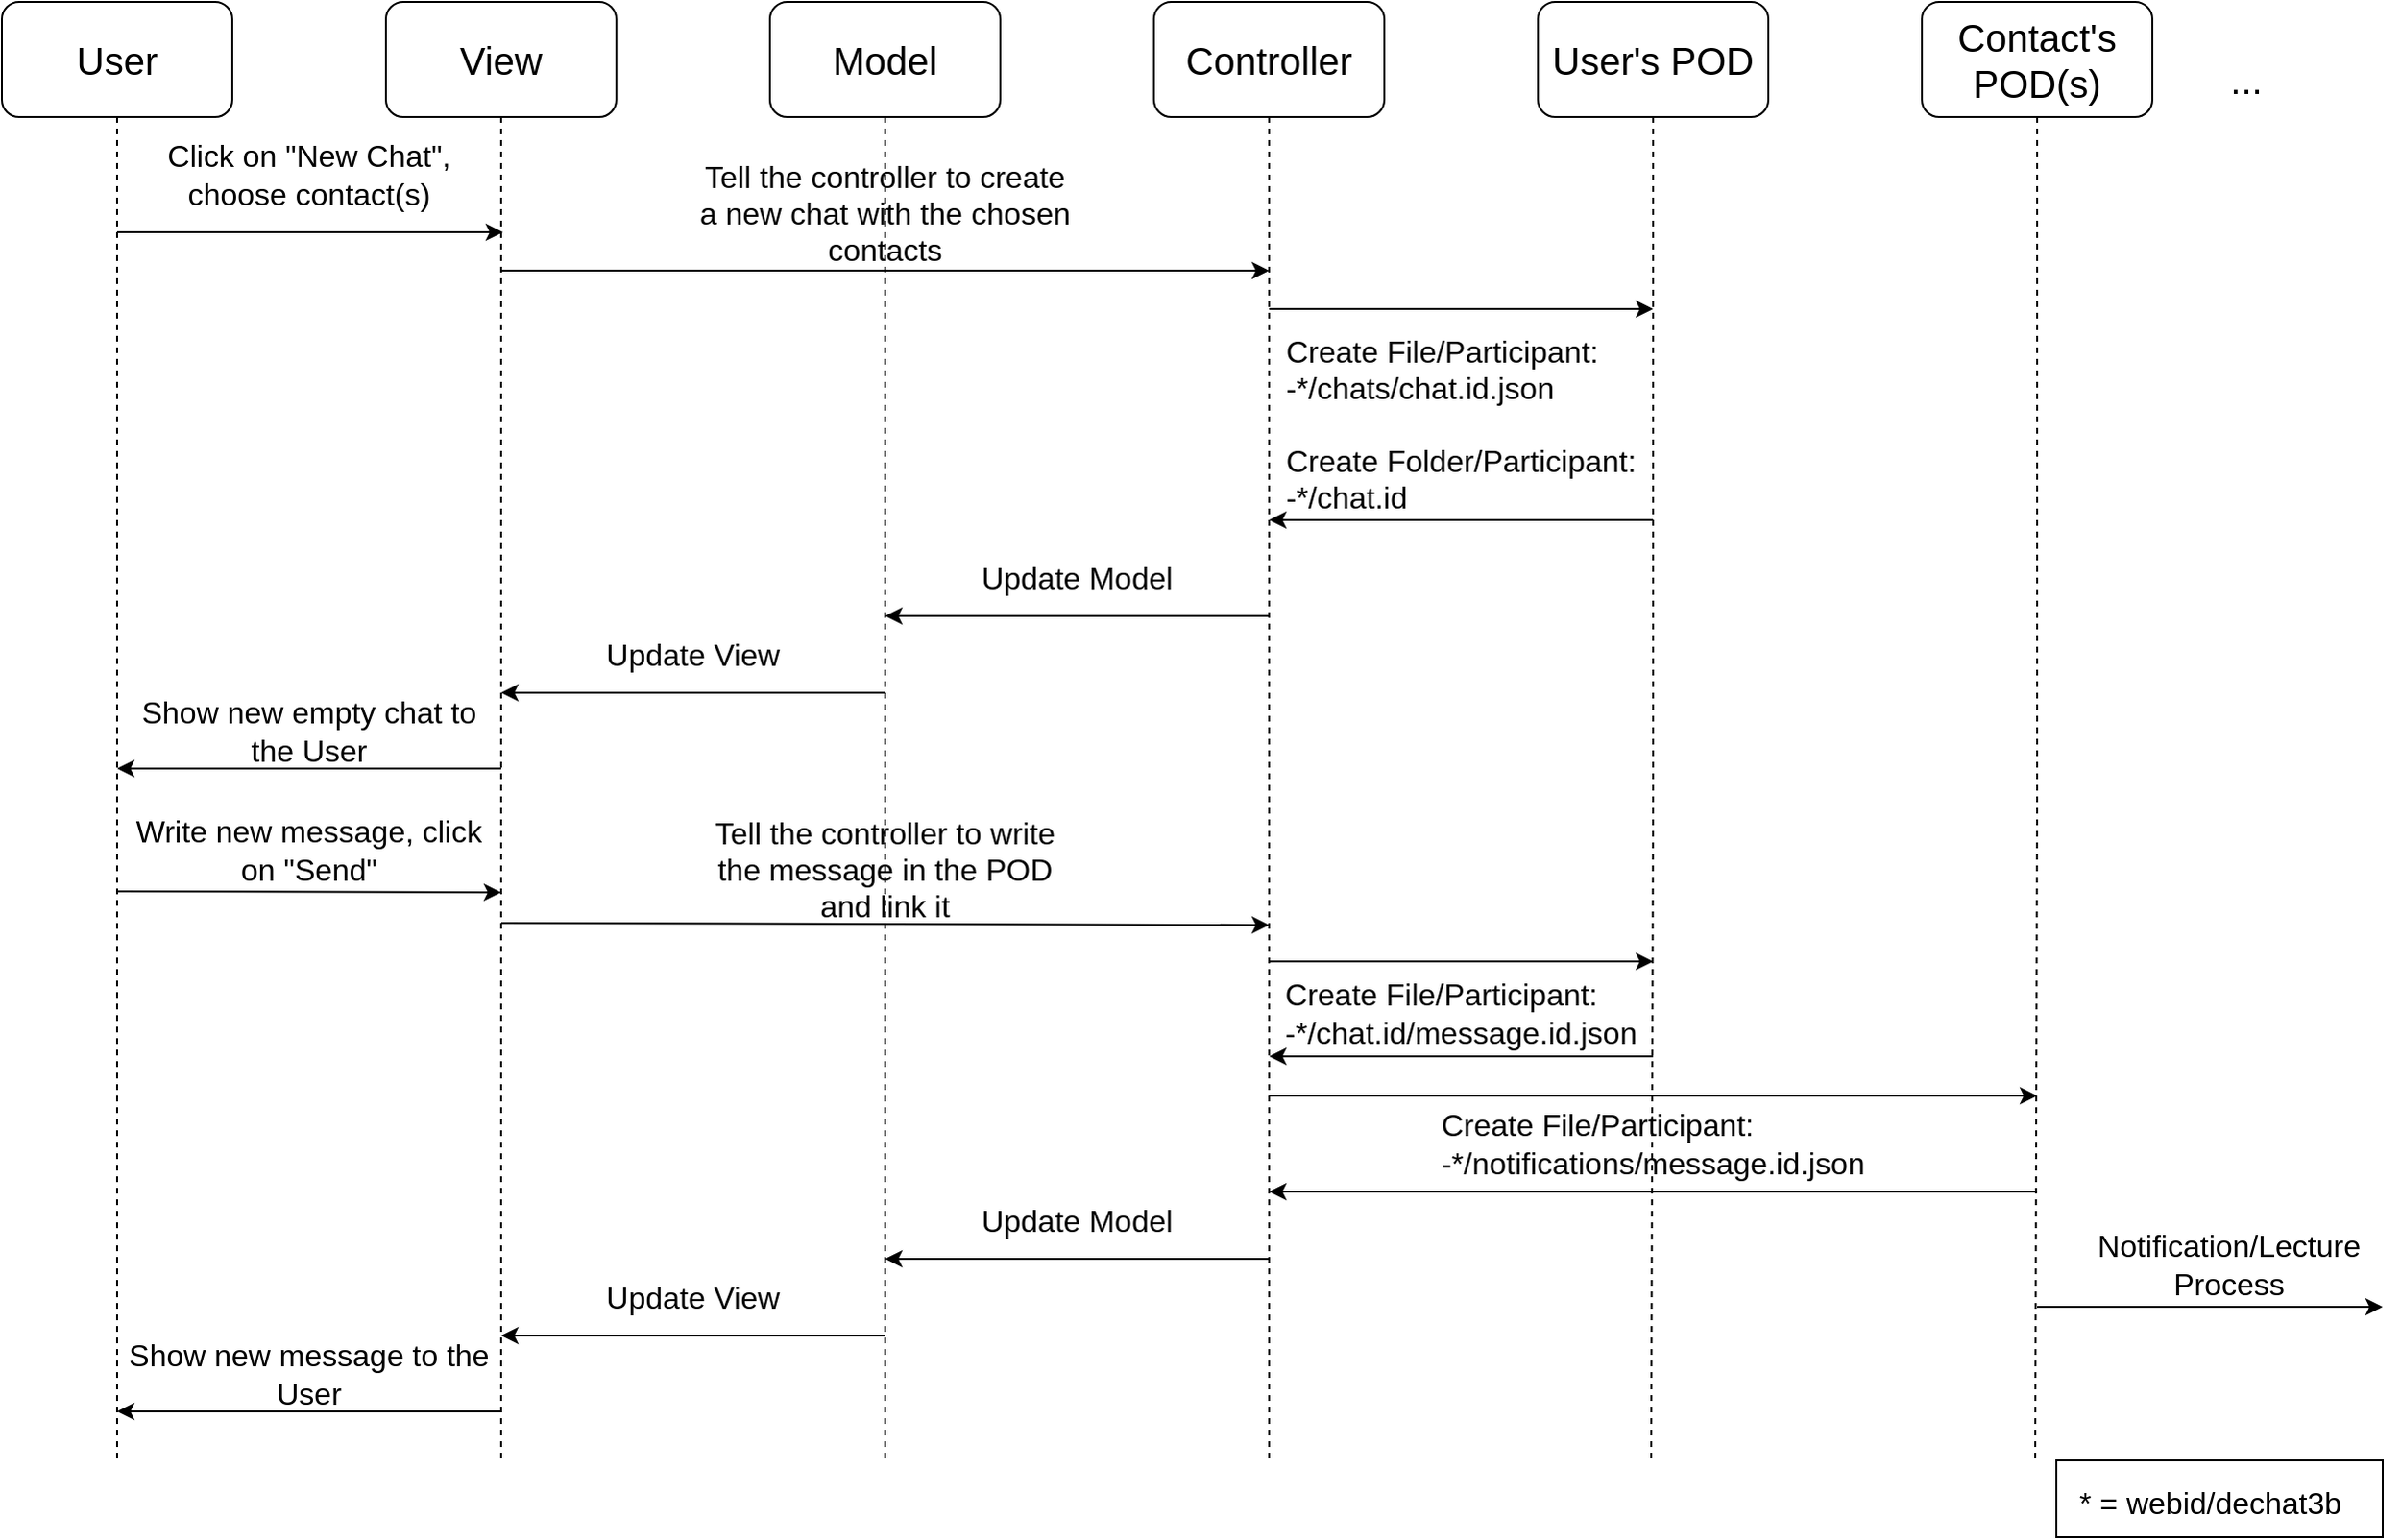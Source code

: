 <mxfile version="10.8.3" type="device"><diagram id="87hskiSl9Tf4QSZ2S3C9" name="Page-1"><mxGraphModel dx="1394" dy="797" grid="1" gridSize="10" guides="1" tooltips="1" connect="1" arrows="1" fold="1" page="1" pageScale="1" pageWidth="1169" pageHeight="827" math="0" shadow="0"><root><mxCell id="0"/><mxCell id="1" parent="0"/><mxCell id="49s9h5AQ9jnmZvJ5idgF-9" value="" style="rounded=0;whiteSpace=wrap;html=1;" parent="1" vertex="1"><mxGeometry x="1070" y="760" width="170" height="40" as="geometry"/></mxCell><mxCell id="0Qwou43PEcqqS3R5syQO-13" style="edgeStyle=orthogonalEdgeStyle;rounded=0;orthogonalLoop=1;jettySize=auto;html=1;dashed=1;startArrow=none;startFill=0;endArrow=none;endFill=0;" parent="1" source="0Qwou43PEcqqS3R5syQO-1" edge="1"><mxGeometry relative="1" as="geometry"><mxPoint x="60" y="760" as="targetPoint"/></mxGeometry></mxCell><mxCell id="0Qwou43PEcqqS3R5syQO-1" value="" style="rounded=1;whiteSpace=wrap;html=1;" parent="1" vertex="1"><mxGeometry width="120" height="60" as="geometry"/></mxCell><mxCell id="0Qwou43PEcqqS3R5syQO-2" value="" style="rounded=1;whiteSpace=wrap;html=1;" parent="1" vertex="1"><mxGeometry x="200" width="120" height="60" as="geometry"/></mxCell><mxCell id="0Qwou43PEcqqS3R5syQO-3" value="&lt;font style=&quot;font-size: 20px&quot;&gt;User&lt;/font&gt;" style="text;html=1;strokeColor=none;fillColor=none;align=center;verticalAlign=middle;whiteSpace=wrap;rounded=0;" parent="1" vertex="1"><mxGeometry x="35" y="20" width="50" height="20" as="geometry"/></mxCell><mxCell id="0Qwou43PEcqqS3R5syQO-4" value="&lt;font style=&quot;font-size: 20px&quot;&gt;View&lt;/font&gt;" style="text;html=1;strokeColor=none;fillColor=none;align=center;verticalAlign=middle;whiteSpace=wrap;rounded=0;" parent="1" vertex="1"><mxGeometry x="240" y="20" width="40" height="20" as="geometry"/></mxCell><mxCell id="0Qwou43PEcqqS3R5syQO-5" value="" style="rounded=1;whiteSpace=wrap;html=1;" parent="1" vertex="1"><mxGeometry x="400" width="120" height="60" as="geometry"/></mxCell><mxCell id="0Qwou43PEcqqS3R5syQO-6" value="" style="rounded=1;whiteSpace=wrap;html=1;" parent="1" vertex="1"><mxGeometry x="600" width="120" height="60" as="geometry"/></mxCell><mxCell id="0Qwou43PEcqqS3R5syQO-8" value="&lt;font style=&quot;font-size: 20px&quot;&gt;Model&lt;/font&gt;" style="text;html=1;strokeColor=none;fillColor=none;align=center;verticalAlign=middle;whiteSpace=wrap;rounded=0;" parent="1" vertex="1"><mxGeometry x="430" y="20" width="60" height="20" as="geometry"/></mxCell><mxCell id="0Qwou43PEcqqS3R5syQO-9" value="&lt;font style=&quot;font-size: 20px&quot;&gt;Controller&lt;/font&gt;" style="text;html=1;strokeColor=none;fillColor=none;align=center;verticalAlign=middle;whiteSpace=wrap;rounded=0;" parent="1" vertex="1"><mxGeometry x="615" y="20" width="90" height="20" as="geometry"/></mxCell><mxCell id="0Qwou43PEcqqS3R5syQO-10" value="" style="rounded=1;whiteSpace=wrap;html=1;" parent="1" vertex="1"><mxGeometry x="800" width="120" height="60" as="geometry"/></mxCell><mxCell id="0Qwou43PEcqqS3R5syQO-11" value="&lt;font style=&quot;font-size: 20px&quot;&gt;User's POD&lt;/font&gt;" style="text;html=1;strokeColor=none;fillColor=none;align=center;verticalAlign=middle;whiteSpace=wrap;rounded=0;" parent="1" vertex="1"><mxGeometry x="805" y="20" width="110" height="20" as="geometry"/></mxCell><mxCell id="0Qwou43PEcqqS3R5syQO-14" style="edgeStyle=orthogonalEdgeStyle;rounded=0;orthogonalLoop=1;jettySize=auto;html=1;dashed=1;startArrow=none;startFill=0;endArrow=none;endFill=0;exitX=0.5;exitY=1;exitDx=0;exitDy=0;" parent="1" source="0Qwou43PEcqqS3R5syQO-2" edge="1"><mxGeometry relative="1" as="geometry"><mxPoint x="260" y="760" as="targetPoint"/><mxPoint x="259.5" y="70" as="sourcePoint"/></mxGeometry></mxCell><mxCell id="0Qwou43PEcqqS3R5syQO-15" style="edgeStyle=orthogonalEdgeStyle;rounded=0;orthogonalLoop=1;jettySize=auto;html=1;dashed=1;startArrow=none;startFill=0;endArrow=none;endFill=0;exitX=0.5;exitY=1;exitDx=0;exitDy=0;" parent="1" source="0Qwou43PEcqqS3R5syQO-5" edge="1"><mxGeometry relative="1" as="geometry"><mxPoint x="460" y="760" as="targetPoint"/><mxPoint x="460" y="70" as="sourcePoint"/></mxGeometry></mxCell><mxCell id="0Qwou43PEcqqS3R5syQO-16" style="edgeStyle=orthogonalEdgeStyle;rounded=0;orthogonalLoop=1;jettySize=auto;html=1;dashed=1;startArrow=none;startFill=0;endArrow=none;endFill=0;exitX=0.5;exitY=1;exitDx=0;exitDy=0;" parent="1" source="0Qwou43PEcqqS3R5syQO-6" edge="1"><mxGeometry relative="1" as="geometry"><mxPoint x="660" y="760" as="targetPoint"/><mxPoint x="659" y="70" as="sourcePoint"/></mxGeometry></mxCell><mxCell id="0Qwou43PEcqqS3R5syQO-17" style="edgeStyle=orthogonalEdgeStyle;rounded=0;orthogonalLoop=1;jettySize=auto;html=1;dashed=1;startArrow=none;startFill=0;endArrow=none;endFill=0;exitX=0.5;exitY=1;exitDx=0;exitDy=0;" parent="1" source="0Qwou43PEcqqS3R5syQO-10" edge="1"><mxGeometry relative="1" as="geometry"><mxPoint x="859" y="760" as="targetPoint"/><mxPoint x="859" y="70" as="sourcePoint"/></mxGeometry></mxCell><mxCell id="0Qwou43PEcqqS3R5syQO-18" value="" style="endArrow=classic;html=1;" parent="1" edge="1"><mxGeometry width="50" height="50" relative="1" as="geometry"><mxPoint x="660" y="160" as="sourcePoint"/><mxPoint x="860" y="160" as="targetPoint"/></mxGeometry></mxCell><mxCell id="0Qwou43PEcqqS3R5syQO-20" value="" style="endArrow=classic;html=1;" parent="1" edge="1"><mxGeometry width="50" height="50" relative="1" as="geometry"><mxPoint x="60" y="120" as="sourcePoint"/><mxPoint x="261" y="120" as="targetPoint"/></mxGeometry></mxCell><mxCell id="0Qwou43PEcqqS3R5syQO-21" value="&lt;font style=&quot;font-size: 16px&quot;&gt;Click on &quot;New Chat&quot;, choose contact(s)&lt;/font&gt;" style="text;html=1;strokeColor=none;fillColor=none;align=center;verticalAlign=middle;whiteSpace=wrap;rounded=0;" parent="1" vertex="1"><mxGeometry x="60" y="70" width="200" height="40" as="geometry"/></mxCell><mxCell id="0Qwou43PEcqqS3R5syQO-23" value="&lt;div style=&quot;font-size: 16px&quot; align=&quot;left&quot;&gt;&lt;font style=&quot;font-size: 16px&quot;&gt;Create File/Participant:&lt;/font&gt;&lt;/div&gt;&lt;div style=&quot;font-size: 16px&quot; align=&quot;left&quot;&gt;&lt;font style=&quot;font-size: 16px&quot;&gt;-*/chats/chat.id.json&lt;/font&gt;&lt;/div&gt;&lt;div style=&quot;font-size: 16px&quot; align=&quot;left&quot;&gt;&lt;font style=&quot;font-size: 16px&quot;&gt;&lt;br&gt;&lt;/font&gt;&lt;/div&gt;&lt;div style=&quot;font-size: 16px&quot; align=&quot;left&quot;&gt;&lt;font style=&quot;font-size: 16px&quot;&gt;Create Folder/Participant:&lt;br&gt;&lt;/font&gt;&lt;/div&gt;&lt;div style=&quot;font-size: 16px&quot; align=&quot;left&quot;&gt;&lt;font style=&quot;font-size: 16px&quot;&gt;-*/chat.id&lt;/font&gt;&lt;/div&gt;" style="text;html=1;strokeColor=none;fillColor=none;align=center;verticalAlign=middle;whiteSpace=wrap;rounded=0;" parent="1" vertex="1"><mxGeometry x="660" y="170" width="200" height="100" as="geometry"/></mxCell><mxCell id="0Qwou43PEcqqS3R5syQO-24" value="" style="endArrow=classic;html=1;" parent="1" edge="1"><mxGeometry width="50" height="50" relative="1" as="geometry"><mxPoint x="860" y="270" as="sourcePoint"/><mxPoint x="660" y="270" as="targetPoint"/></mxGeometry></mxCell><mxCell id="0Qwou43PEcqqS3R5syQO-34" value="" style="endArrow=classic;html=1;" parent="1" edge="1"><mxGeometry width="50" height="50" relative="1" as="geometry"><mxPoint x="460" y="360" as="sourcePoint"/><mxPoint x="260" y="360" as="targetPoint"/></mxGeometry></mxCell><mxCell id="0Qwou43PEcqqS3R5syQO-35" value="&lt;font style=&quot;font-size: 16px&quot;&gt;Update View&lt;/font&gt;" style="text;html=1;strokeColor=none;fillColor=none;align=center;verticalAlign=middle;whiteSpace=wrap;rounded=0;" parent="1" vertex="1"><mxGeometry x="260" y="330" width="200" height="20" as="geometry"/></mxCell><mxCell id="0Qwou43PEcqqS3R5syQO-36" value="" style="endArrow=classic;html=1;" parent="1" edge="1"><mxGeometry width="50" height="50" relative="1" as="geometry"><mxPoint x="260" y="399.5" as="sourcePoint"/><mxPoint x="60" y="399.5" as="targetPoint"/></mxGeometry></mxCell><mxCell id="0Qwou43PEcqqS3R5syQO-37" value="&lt;font style=&quot;font-size: 16px&quot;&gt;Show new empty chat to the User&lt;/font&gt;" style="text;html=1;strokeColor=none;fillColor=none;align=center;verticalAlign=middle;whiteSpace=wrap;rounded=0;" parent="1" vertex="1"><mxGeometry x="60" y="360" width="200" height="40" as="geometry"/></mxCell><mxCell id="49s9h5AQ9jnmZvJ5idgF-1" value="&lt;font style=&quot;font-size: 16px&quot;&gt;* = webid/dechat3b&lt;/font&gt;" style="text;html=1;resizable=0;points=[];autosize=1;align=left;verticalAlign=top;spacingTop=-4;" parent="1" vertex="1"><mxGeometry x="1080" y="770" width="150" height="20" as="geometry"/></mxCell><mxCell id="49s9h5AQ9jnmZvJ5idgF-2" value="&lt;font style=&quot;font-size: 16px&quot;&gt;Update Model&lt;/font&gt;" style="text;html=1;strokeColor=none;fillColor=none;align=center;verticalAlign=middle;whiteSpace=wrap;rounded=0;" parent="1" vertex="1"><mxGeometry x="460" y="290" width="200" height="20" as="geometry"/></mxCell><mxCell id="49s9h5AQ9jnmZvJ5idgF-3" value="" style="endArrow=classic;html=1;" parent="1" edge="1"><mxGeometry width="50" height="50" relative="1" as="geometry"><mxPoint x="660" y="320" as="sourcePoint"/><mxPoint x="460" y="320" as="targetPoint"/><Array as="points"/></mxGeometry></mxCell><mxCell id="49s9h5AQ9jnmZvJ5idgF-5" value="" style="endArrow=classic;html=1;" parent="1" edge="1"><mxGeometry width="50" height="50" relative="1" as="geometry"><mxPoint x="60" y="463.5" as="sourcePoint"/><mxPoint x="260" y="464" as="targetPoint"/></mxGeometry></mxCell><mxCell id="49s9h5AQ9jnmZvJ5idgF-6" value="&lt;font style=&quot;font-size: 16px&quot;&gt;Write new message, click on &quot;Send&quot;&lt;/font&gt;" style="text;html=1;strokeColor=none;fillColor=none;align=center;verticalAlign=middle;whiteSpace=wrap;rounded=0;" parent="1" vertex="1"><mxGeometry x="60" y="422" width="200" height="40" as="geometry"/></mxCell><mxCell id="49s9h5AQ9jnmZvJ5idgF-7" value="" style="endArrow=classic;html=1;" parent="1" edge="1"><mxGeometry width="50" height="50" relative="1" as="geometry"><mxPoint x="660" y="500" as="sourcePoint"/><mxPoint x="860" y="500" as="targetPoint"/></mxGeometry></mxCell><mxCell id="49s9h5AQ9jnmZvJ5idgF-8" value="&lt;div style=&quot;font-size: 16px&quot; align=&quot;left&quot;&gt;&lt;font style=&quot;font-size: 16px&quot;&gt;Create File/Participant:&lt;/font&gt;&lt;/div&gt;&lt;div style=&quot;font-size: 16px&quot; align=&quot;left&quot;&gt;&lt;font style=&quot;font-size: 16px&quot;&gt;-*/chat.id/message.id.json&lt;/font&gt;&lt;/div&gt;" style="text;html=1;strokeColor=none;fillColor=none;align=center;verticalAlign=middle;whiteSpace=wrap;rounded=0;" parent="1" vertex="1"><mxGeometry x="660" y="503" width="200" height="47" as="geometry"/></mxCell><mxCell id="49s9h5AQ9jnmZvJ5idgF-10" value="" style="endArrow=classic;html=1;" parent="1" edge="1"><mxGeometry width="50" height="50" relative="1" as="geometry"><mxPoint x="860" y="549.5" as="sourcePoint"/><mxPoint x="660" y="549.5" as="targetPoint"/></mxGeometry></mxCell><mxCell id="49s9h5AQ9jnmZvJ5idgF-11" value="" style="rounded=1;whiteSpace=wrap;html=1;" parent="1" vertex="1"><mxGeometry x="1000" width="120" height="60" as="geometry"/></mxCell><mxCell id="49s9h5AQ9jnmZvJ5idgF-12" value="&lt;font style=&quot;font-size: 20px&quot;&gt;Contact's POD(s)&lt;/font&gt;" style="text;html=1;strokeColor=none;fillColor=none;align=center;verticalAlign=middle;whiteSpace=wrap;rounded=0;" parent="1" vertex="1"><mxGeometry x="1005" width="110" height="60" as="geometry"/></mxCell><mxCell id="49s9h5AQ9jnmZvJ5idgF-13" style="edgeStyle=orthogonalEdgeStyle;rounded=0;orthogonalLoop=1;jettySize=auto;html=1;dashed=1;startArrow=none;startFill=0;endArrow=none;endFill=0;exitX=0.5;exitY=1;exitDx=0;exitDy=0;" parent="1" source="49s9h5AQ9jnmZvJ5idgF-11" edge="1"><mxGeometry relative="1" as="geometry"><mxPoint x="1059" y="760" as="targetPoint"/><mxPoint x="1059" y="70" as="sourcePoint"/></mxGeometry></mxCell><mxCell id="49s9h5AQ9jnmZvJ5idgF-14" value="&lt;font style=&quot;font-size: 20px&quot;&gt;...&lt;/font&gt;" style="text;html=1;strokeColor=none;fillColor=none;align=center;verticalAlign=middle;whiteSpace=wrap;rounded=0;" parent="1" vertex="1"><mxGeometry x="1149" y="30" width="40" height="20" as="geometry"/></mxCell><mxCell id="49s9h5AQ9jnmZvJ5idgF-15" value="&lt;div style=&quot;font-size: 16px&quot; align=&quot;left&quot;&gt;&lt;font style=&quot;font-size: 16px&quot;&gt;Create File/Participant:&lt;/font&gt;&lt;/div&gt;&lt;div style=&quot;font-size: 16px&quot; align=&quot;left&quot;&gt;&lt;font style=&quot;font-size: 16px&quot;&gt;-*/notifications/message.id.json&lt;/font&gt;&lt;/div&gt;" style="text;html=1;strokeColor=none;fillColor=none;align=center;verticalAlign=middle;whiteSpace=wrap;rounded=0;" parent="1" vertex="1"><mxGeometry x="660" y="575" width="400" height="40" as="geometry"/></mxCell><mxCell id="49s9h5AQ9jnmZvJ5idgF-16" value="" style="endArrow=classic;html=1;" parent="1" edge="1"><mxGeometry width="50" height="50" relative="1" as="geometry"><mxPoint x="660" y="570" as="sourcePoint"/><mxPoint x="1060" y="570" as="targetPoint"/></mxGeometry></mxCell><mxCell id="49s9h5AQ9jnmZvJ5idgF-18" value="" style="endArrow=classic;html=1;" parent="1" edge="1"><mxGeometry width="50" height="50" relative="1" as="geometry"><mxPoint x="1060" y="620" as="sourcePoint"/><mxPoint x="660" y="620" as="targetPoint"/></mxGeometry></mxCell><mxCell id="49s9h5AQ9jnmZvJ5idgF-19" value="" style="endArrow=classic;html=1;" parent="1" edge="1"><mxGeometry width="50" height="50" relative="1" as="geometry"><mxPoint x="460" y="695" as="sourcePoint"/><mxPoint x="260" y="695" as="targetPoint"/></mxGeometry></mxCell><mxCell id="49s9h5AQ9jnmZvJ5idgF-20" value="&lt;font style=&quot;font-size: 16px&quot;&gt;Update View&lt;/font&gt;" style="text;html=1;strokeColor=none;fillColor=none;align=center;verticalAlign=middle;whiteSpace=wrap;rounded=0;" parent="1" vertex="1"><mxGeometry x="260" y="665" width="200" height="20" as="geometry"/></mxCell><mxCell id="49s9h5AQ9jnmZvJ5idgF-21" value="&lt;font style=&quot;font-size: 16px&quot;&gt;Show new message to the User&lt;/font&gt;" style="text;html=1;strokeColor=none;fillColor=none;align=center;verticalAlign=middle;whiteSpace=wrap;rounded=0;" parent="1" vertex="1"><mxGeometry x="60" y="695" width="200" height="40" as="geometry"/></mxCell><mxCell id="49s9h5AQ9jnmZvJ5idgF-22" value="&lt;font style=&quot;font-size: 16px&quot;&gt;Update Model&lt;/font&gt;" style="text;html=1;strokeColor=none;fillColor=none;align=center;verticalAlign=middle;whiteSpace=wrap;rounded=0;" parent="1" vertex="1"><mxGeometry x="460" y="625" width="200" height="20" as="geometry"/></mxCell><mxCell id="49s9h5AQ9jnmZvJ5idgF-23" value="" style="endArrow=classic;html=1;" parent="1" edge="1"><mxGeometry width="50" height="50" relative="1" as="geometry"><mxPoint x="660" y="655" as="sourcePoint"/><mxPoint x="460" y="655" as="targetPoint"/><Array as="points"/></mxGeometry></mxCell><mxCell id="49s9h5AQ9jnmZvJ5idgF-24" value="" style="endArrow=classic;html=1;" parent="1" edge="1"><mxGeometry width="50" height="50" relative="1" as="geometry"><mxPoint x="1060" y="680" as="sourcePoint"/><mxPoint x="1240" y="680" as="targetPoint"/></mxGeometry></mxCell><mxCell id="49s9h5AQ9jnmZvJ5idgF-25" value="&lt;font style=&quot;font-size: 16px&quot;&gt;Notification/Lecture Process&lt;/font&gt;" style="text;html=1;strokeColor=none;fillColor=none;align=center;verticalAlign=middle;whiteSpace=wrap;rounded=0;" parent="1" vertex="1"><mxGeometry x="1080" y="640" width="160" height="35" as="geometry"/></mxCell><mxCell id="49s9h5AQ9jnmZvJ5idgF-26" value="" style="endArrow=classic;html=1;" parent="1" edge="1"><mxGeometry width="50" height="50" relative="1" as="geometry"><mxPoint x="260" y="734.5" as="sourcePoint"/><mxPoint x="60" y="734.5" as="targetPoint"/></mxGeometry></mxCell><mxCell id="2w8cRW9YGzAhetgZCB42-1" value="" style="endArrow=classic;html=1;" parent="1" edge="1"><mxGeometry width="50" height="50" relative="1" as="geometry"><mxPoint x="260" y="140" as="sourcePoint"/><mxPoint x="660" y="140" as="targetPoint"/></mxGeometry></mxCell><mxCell id="2w8cRW9YGzAhetgZCB42-4" value="&lt;font style=&quot;font-size: 16px&quot;&gt;Tell the controller to create a new chat with the chosen contacts&lt;/font&gt;" style="text;html=1;strokeColor=none;fillColor=none;align=center;verticalAlign=middle;whiteSpace=wrap;rounded=0;" parent="1" vertex="1"><mxGeometry x="360" y="90" width="200" height="40" as="geometry"/></mxCell><mxCell id="13bFzGXMqjXPAT8ZM7RX-1" value="" style="endArrow=classic;html=1;" edge="1" parent="1"><mxGeometry width="50" height="50" relative="1" as="geometry"><mxPoint x="260" y="480" as="sourcePoint"/><mxPoint x="660" y="481" as="targetPoint"/></mxGeometry></mxCell><mxCell id="13bFzGXMqjXPAT8ZM7RX-2" value="&lt;font style=&quot;font-size: 16px&quot;&gt;Tell the controller to write the message in the POD and link it&lt;/font&gt;" style="text;html=1;strokeColor=none;fillColor=none;align=center;verticalAlign=middle;whiteSpace=wrap;rounded=0;" vertex="1" parent="1"><mxGeometry x="360" y="432" width="200" height="40" as="geometry"/></mxCell></root></mxGraphModel></diagram></mxfile>